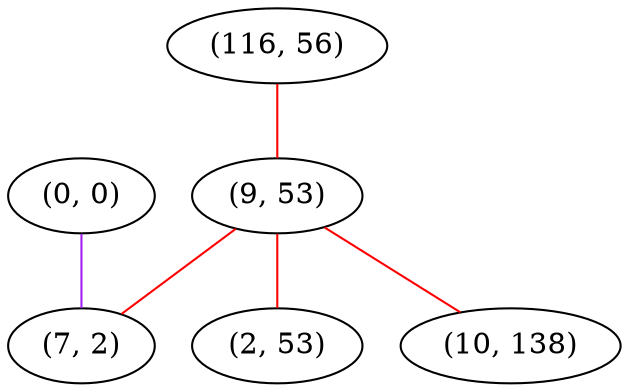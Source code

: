 graph "" {
"(0, 0)";
"(116, 56)";
"(9, 53)";
"(2, 53)";
"(10, 138)";
"(7, 2)";
"(0, 0)" -- "(7, 2)"  [color=purple, key=0, weight=4];
"(116, 56)" -- "(9, 53)"  [color=red, key=0, weight=1];
"(9, 53)" -- "(2, 53)"  [color=red, key=0, weight=1];
"(9, 53)" -- "(7, 2)"  [color=red, key=0, weight=1];
"(9, 53)" -- "(10, 138)"  [color=red, key=0, weight=1];
}
